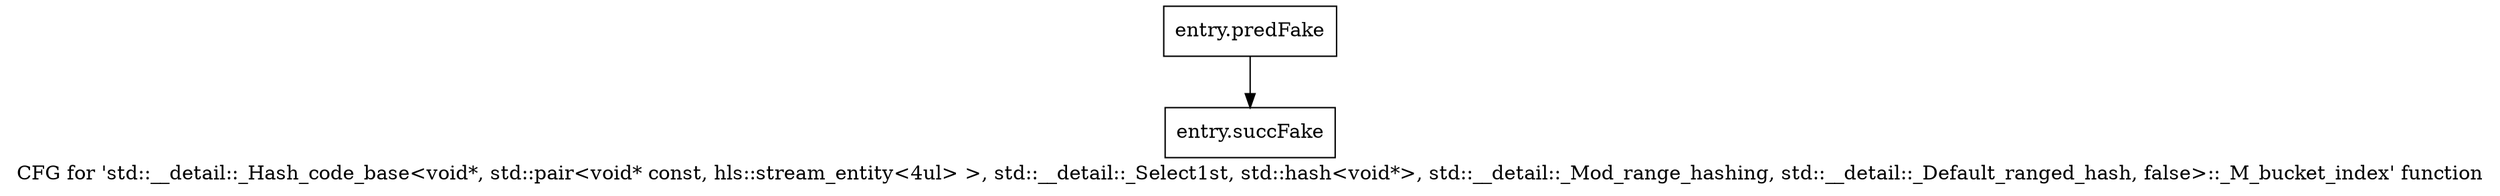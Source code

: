 digraph "CFG for 'std::__detail::_Hash_code_base\<void*, std::pair\<void* const, hls::stream_entity\<4ul\> \>, std::__detail::_Select1st, std::hash\<void*\>, std::__detail::_Mod_range_hashing, std::__detail::_Default_ranged_hash, false\>::_M_bucket_index' function" {
	label="CFG for 'std::__detail::_Hash_code_base\<void*, std::pair\<void* const, hls::stream_entity\<4ul\> \>, std::__detail::_Select1st, std::hash\<void*\>, std::__detail::_Mod_range_hashing, std::__detail::_Default_ranged_hash, false\>::_M_bucket_index' function";

	Node0x49bcdd0 [shape=record,filename="",linenumber="",label="{entry.predFake}"];
	Node0x49bcdd0 -> Node0x4a9b2d0[ callList="" memoryops="" filename="/tools/Xilinx/Vitis_HLS/2022.1/tps/lnx64/gcc-8.3.0/lib/gcc/x86_64-pc-linux-gnu/8.3.0/../../../../include/c++/8.3.0/bits/hashtable_policy.h" execusionnum="877"];
	Node0x4a9b2d0 [shape=record,filename="/tools/Xilinx/Vitis_HLS/2022.1/tps/lnx64/gcc-8.3.0/lib/gcc/x86_64-pc-linux-gnu/8.3.0/../../../../include/c++/8.3.0/bits/hashtable_policy.h",linenumber="1310",label="{entry.succFake}"];
}
